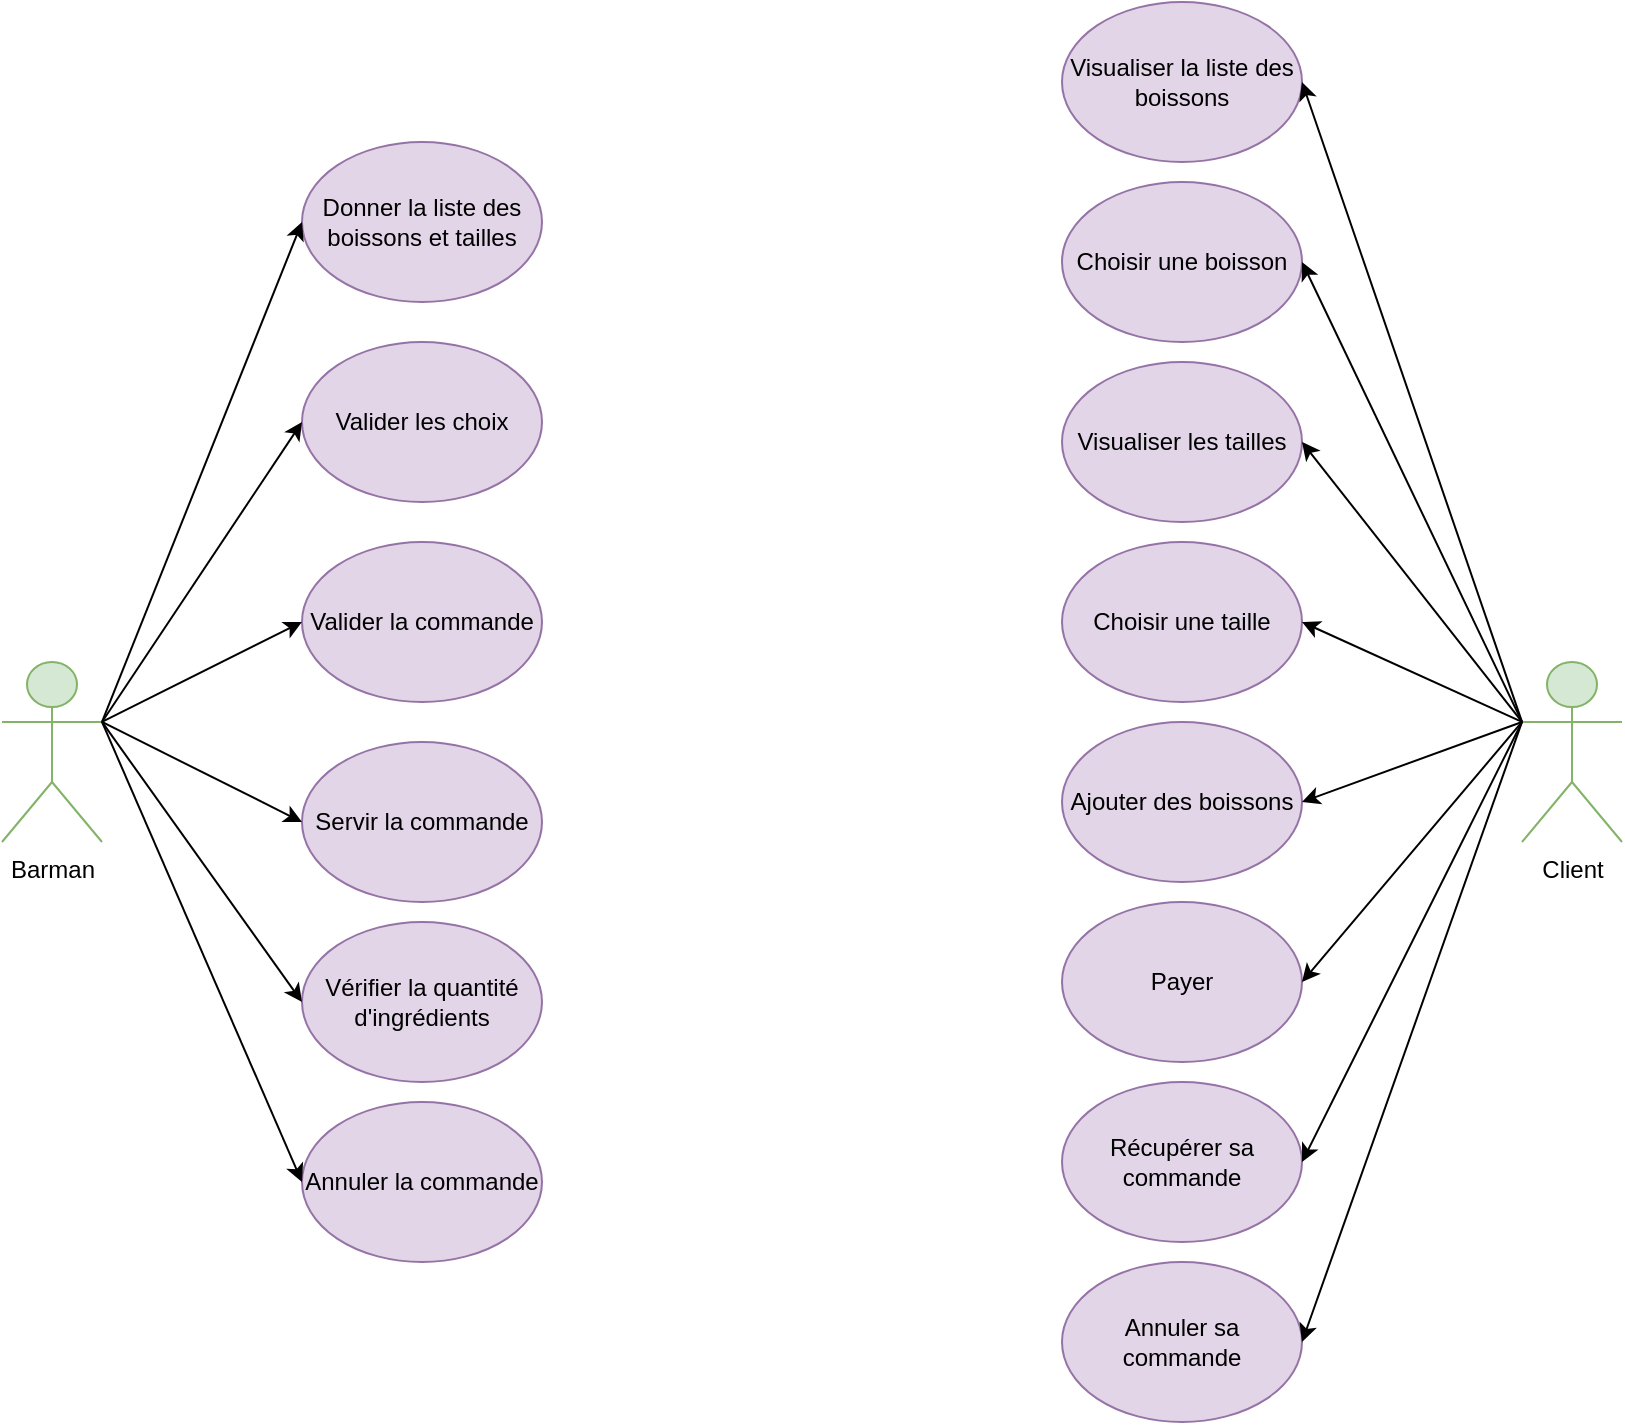 <mxfile version="18.1.3" type="device" pages="3"><diagram id="zLAqWNvzKp770L-3sMsX" name="Domaine"><mxGraphModel dx="1634" dy="793" grid="1" gridSize="10" guides="1" tooltips="1" connect="1" arrows="1" fold="1" page="1" pageScale="1" pageWidth="827" pageHeight="1169" math="0" shadow="0"><root><mxCell id="0"/><mxCell id="1" parent="0"/><mxCell id="AoV3LQLpRuvWJR7MN0ZH-1" value="Barman" style="shape=umlActor;verticalLabelPosition=bottom;verticalAlign=top;html=1;outlineConnect=0;fillColor=#d5e8d4;strokeColor=#82b366;" parent="1" vertex="1"><mxGeometry x="10" y="360" width="50" height="90" as="geometry"/></mxCell><mxCell id="AoV3LQLpRuvWJR7MN0ZH-2" value="Client" style="shape=umlActor;verticalLabelPosition=bottom;verticalAlign=top;html=1;outlineConnect=0;fillColor=#d5e8d4;strokeColor=#82b366;" parent="1" vertex="1"><mxGeometry x="770" y="360" width="50" height="90" as="geometry"/></mxCell><mxCell id="AoV3LQLpRuvWJR7MN0ZH-6" value="Visualiser la liste des boissons" style="ellipse;whiteSpace=wrap;html=1;fillColor=#e1d5e7;strokeColor=#9673a6;" parent="1" vertex="1"><mxGeometry x="540" y="30" width="120" height="80" as="geometry"/></mxCell><mxCell id="AoV3LQLpRuvWJR7MN0ZH-7" value="Choisir une boisson" style="ellipse;whiteSpace=wrap;html=1;fillColor=#e1d5e7;strokeColor=#9673a6;" parent="1" vertex="1"><mxGeometry x="540" y="120" width="120" height="80" as="geometry"/></mxCell><mxCell id="AoV3LQLpRuvWJR7MN0ZH-8" value="Visualiser les tailles" style="ellipse;whiteSpace=wrap;html=1;fillColor=#e1d5e7;strokeColor=#9673a6;" parent="1" vertex="1"><mxGeometry x="540" y="210" width="120" height="80" as="geometry"/></mxCell><mxCell id="AoV3LQLpRuvWJR7MN0ZH-9" value="Choisir une taille" style="ellipse;whiteSpace=wrap;html=1;fillColor=#e1d5e7;strokeColor=#9673a6;" parent="1" vertex="1"><mxGeometry x="540" y="300" width="120" height="80" as="geometry"/></mxCell><mxCell id="AoV3LQLpRuvWJR7MN0ZH-10" value="Payer" style="ellipse;whiteSpace=wrap;html=1;fillColor=#e1d5e7;strokeColor=#9673a6;" parent="1" vertex="1"><mxGeometry x="540" y="480" width="120" height="80" as="geometry"/></mxCell><mxCell id="AoV3LQLpRuvWJR7MN0ZH-11" value="Ajouter des boissons" style="ellipse;whiteSpace=wrap;html=1;fillColor=#e1d5e7;strokeColor=#9673a6;" parent="1" vertex="1"><mxGeometry x="540" y="390" width="120" height="80" as="geometry"/></mxCell><mxCell id="AoV3LQLpRuvWJR7MN0ZH-12" value="Récupérer sa commande" style="ellipse;whiteSpace=wrap;html=1;fillColor=#e1d5e7;strokeColor=#9673a6;" parent="1" vertex="1"><mxGeometry x="540" y="570" width="120" height="80" as="geometry"/></mxCell><mxCell id="AoV3LQLpRuvWJR7MN0ZH-14" value="Donner la liste des boissons et tailles" style="ellipse;whiteSpace=wrap;html=1;fillColor=#e1d5e7;strokeColor=#9673a6;" parent="1" vertex="1"><mxGeometry x="160" y="100" width="120" height="80" as="geometry"/></mxCell><mxCell id="AoV3LQLpRuvWJR7MN0ZH-15" value="Annuler sa commande" style="ellipse;whiteSpace=wrap;html=1;fillColor=#e1d5e7;strokeColor=#9673a6;" parent="1" vertex="1"><mxGeometry x="540" y="660" width="120" height="80" as="geometry"/></mxCell><mxCell id="AoV3LQLpRuvWJR7MN0ZH-16" value="Valider les choix" style="ellipse;whiteSpace=wrap;html=1;fillColor=#e1d5e7;strokeColor=#9673a6;" parent="1" vertex="1"><mxGeometry x="160" y="200" width="120" height="80" as="geometry"/></mxCell><mxCell id="AoV3LQLpRuvWJR7MN0ZH-17" value="Valider la commande" style="ellipse;whiteSpace=wrap;html=1;fillColor=#e1d5e7;strokeColor=#9673a6;" parent="1" vertex="1"><mxGeometry x="160" y="300" width="120" height="80" as="geometry"/></mxCell><mxCell id="AoV3LQLpRuvWJR7MN0ZH-18" value="Servir la commande" style="ellipse;whiteSpace=wrap;html=1;fillColor=#e1d5e7;strokeColor=#9673a6;" parent="1" vertex="1"><mxGeometry x="160" y="400" width="120" height="80" as="geometry"/></mxCell><mxCell id="AoV3LQLpRuvWJR7MN0ZH-19" value="" style="endArrow=classic;html=1;rounded=0;exitX=1;exitY=0.333;exitDx=0;exitDy=0;exitPerimeter=0;entryX=0;entryY=0.5;entryDx=0;entryDy=0;" parent="1" source="AoV3LQLpRuvWJR7MN0ZH-1" target="AoV3LQLpRuvWJR7MN0ZH-14" edge="1"><mxGeometry width="50" height="50" relative="1" as="geometry"><mxPoint x="370" y="450" as="sourcePoint"/><mxPoint x="420" y="400" as="targetPoint"/></mxGeometry></mxCell><mxCell id="AoV3LQLpRuvWJR7MN0ZH-21" value="" style="endArrow=classic;html=1;rounded=0;exitX=1;exitY=0.333;exitDx=0;exitDy=0;exitPerimeter=0;entryX=0;entryY=0.5;entryDx=0;entryDy=0;" parent="1" source="AoV3LQLpRuvWJR7MN0ZH-1" target="AoV3LQLpRuvWJR7MN0ZH-16" edge="1"><mxGeometry width="50" height="50" relative="1" as="geometry"><mxPoint x="370" y="450" as="sourcePoint"/><mxPoint x="420" y="400" as="targetPoint"/></mxGeometry></mxCell><mxCell id="AoV3LQLpRuvWJR7MN0ZH-22" value="" style="endArrow=classic;html=1;rounded=0;entryX=0;entryY=0.5;entryDx=0;entryDy=0;exitX=1;exitY=0.333;exitDx=0;exitDy=0;exitPerimeter=0;" parent="1" source="AoV3LQLpRuvWJR7MN0ZH-1" target="AoV3LQLpRuvWJR7MN0ZH-18" edge="1"><mxGeometry width="50" height="50" relative="1" as="geometry"><mxPoint x="70" y="360" as="sourcePoint"/><mxPoint x="420" y="400" as="targetPoint"/></mxGeometry></mxCell><mxCell id="AoV3LQLpRuvWJR7MN0ZH-23" value="" style="endArrow=classic;html=1;rounded=0;exitX=1;exitY=0.333;exitDx=0;exitDy=0;exitPerimeter=0;entryX=0;entryY=0.5;entryDx=0;entryDy=0;" parent="1" source="AoV3LQLpRuvWJR7MN0ZH-1" target="AoV3LQLpRuvWJR7MN0ZH-17" edge="1"><mxGeometry width="50" height="50" relative="1" as="geometry"><mxPoint x="370" y="450" as="sourcePoint"/><mxPoint x="420" y="400" as="targetPoint"/></mxGeometry></mxCell><mxCell id="AoV3LQLpRuvWJR7MN0ZH-29" value="" style="endArrow=classic;html=1;rounded=0;exitX=0;exitY=0.333;exitDx=0;exitDy=0;exitPerimeter=0;entryX=1;entryY=0.5;entryDx=0;entryDy=0;" parent="1" source="AoV3LQLpRuvWJR7MN0ZH-2" target="AoV3LQLpRuvWJR7MN0ZH-6" edge="1"><mxGeometry width="50" height="50" relative="1" as="geometry"><mxPoint x="370" y="430" as="sourcePoint"/><mxPoint x="420" y="380" as="targetPoint"/></mxGeometry></mxCell><mxCell id="AoV3LQLpRuvWJR7MN0ZH-30" value="" style="endArrow=classic;html=1;rounded=0;exitX=0;exitY=0.333;exitDx=0;exitDy=0;exitPerimeter=0;entryX=1;entryY=0.5;entryDx=0;entryDy=0;" parent="1" source="AoV3LQLpRuvWJR7MN0ZH-2" target="AoV3LQLpRuvWJR7MN0ZH-7" edge="1"><mxGeometry width="50" height="50" relative="1" as="geometry"><mxPoint x="380" y="440" as="sourcePoint"/><mxPoint x="430" y="390" as="targetPoint"/></mxGeometry></mxCell><mxCell id="AoV3LQLpRuvWJR7MN0ZH-31" value="" style="endArrow=classic;html=1;rounded=0;entryX=1;entryY=0.5;entryDx=0;entryDy=0;exitX=0;exitY=0.333;exitDx=0;exitDy=0;exitPerimeter=0;" parent="1" source="AoV3LQLpRuvWJR7MN0ZH-2" target="AoV3LQLpRuvWJR7MN0ZH-8" edge="1"><mxGeometry width="50" height="50" relative="1" as="geometry"><mxPoint x="750" y="340" as="sourcePoint"/><mxPoint x="440" y="400" as="targetPoint"/></mxGeometry></mxCell><mxCell id="AoV3LQLpRuvWJR7MN0ZH-32" value="" style="endArrow=classic;html=1;rounded=0;entryX=1;entryY=0.5;entryDx=0;entryDy=0;exitX=0;exitY=0.333;exitDx=0;exitDy=0;exitPerimeter=0;" parent="1" source="AoV3LQLpRuvWJR7MN0ZH-2" target="AoV3LQLpRuvWJR7MN0ZH-9" edge="1"><mxGeometry width="50" height="50" relative="1" as="geometry"><mxPoint x="750" y="340" as="sourcePoint"/><mxPoint x="450" y="410" as="targetPoint"/></mxGeometry></mxCell><mxCell id="AoV3LQLpRuvWJR7MN0ZH-33" value="" style="endArrow=classic;html=1;rounded=0;entryX=1;entryY=0.5;entryDx=0;entryDy=0;exitX=0;exitY=0.333;exitDx=0;exitDy=0;exitPerimeter=0;" parent="1" source="AoV3LQLpRuvWJR7MN0ZH-2" target="AoV3LQLpRuvWJR7MN0ZH-11" edge="1"><mxGeometry width="50" height="50" relative="1" as="geometry"><mxPoint x="750" y="340" as="sourcePoint"/><mxPoint x="460" y="420" as="targetPoint"/></mxGeometry></mxCell><mxCell id="AoV3LQLpRuvWJR7MN0ZH-34" value="" style="endArrow=classic;html=1;rounded=0;exitX=0;exitY=0.333;exitDx=0;exitDy=0;exitPerimeter=0;entryX=1;entryY=0.5;entryDx=0;entryDy=0;" parent="1" source="AoV3LQLpRuvWJR7MN0ZH-2" target="AoV3LQLpRuvWJR7MN0ZH-10" edge="1"><mxGeometry width="50" height="50" relative="1" as="geometry"><mxPoint x="420" y="480" as="sourcePoint"/><mxPoint x="470" y="430" as="targetPoint"/></mxGeometry></mxCell><mxCell id="AoV3LQLpRuvWJR7MN0ZH-35" value="" style="endArrow=classic;html=1;rounded=0;exitX=0;exitY=0.333;exitDx=0;exitDy=0;exitPerimeter=0;entryX=1;entryY=0.5;entryDx=0;entryDy=0;" parent="1" source="AoV3LQLpRuvWJR7MN0ZH-2" target="AoV3LQLpRuvWJR7MN0ZH-12" edge="1"><mxGeometry width="50" height="50" relative="1" as="geometry"><mxPoint x="430" y="490" as="sourcePoint"/><mxPoint x="480" y="440" as="targetPoint"/></mxGeometry></mxCell><mxCell id="AoV3LQLpRuvWJR7MN0ZH-36" value="" style="endArrow=classic;html=1;rounded=0;exitX=0;exitY=0.333;exitDx=0;exitDy=0;exitPerimeter=0;entryX=1;entryY=0.5;entryDx=0;entryDy=0;" parent="1" source="AoV3LQLpRuvWJR7MN0ZH-2" target="AoV3LQLpRuvWJR7MN0ZH-15" edge="1"><mxGeometry width="50" height="50" relative="1" as="geometry"><mxPoint x="440" y="500" as="sourcePoint"/><mxPoint x="490" y="450" as="targetPoint"/></mxGeometry></mxCell><mxCell id="AoV3LQLpRuvWJR7MN0ZH-42" value="Annuler la commande" style="ellipse;whiteSpace=wrap;html=1;fillColor=#e1d5e7;strokeColor=#9673a6;" parent="1" vertex="1"><mxGeometry x="160" y="580" width="120" height="80" as="geometry"/></mxCell><mxCell id="AoV3LQLpRuvWJR7MN0ZH-43" value="" style="endArrow=classic;html=1;rounded=0;entryX=0;entryY=0.5;entryDx=0;entryDy=0;exitX=1;exitY=0.333;exitDx=0;exitDy=0;exitPerimeter=0;" parent="1" source="AoV3LQLpRuvWJR7MN0ZH-1" target="AoV3LQLpRuvWJR7MN0ZH-42" edge="1"><mxGeometry width="50" height="50" relative="1" as="geometry"><mxPoint x="70" y="400" as="sourcePoint"/><mxPoint x="170" y="550" as="targetPoint"/></mxGeometry></mxCell><mxCell id="cbbPKDS5zYMnxZ3uKyMc-1" value="Vérifier la quantité d'ingrédients" style="ellipse;whiteSpace=wrap;html=1;fillColor=#e1d5e7;strokeColor=#9673a6;" parent="1" vertex="1"><mxGeometry x="160" y="490" width="120" height="80" as="geometry"/></mxCell><mxCell id="cbbPKDS5zYMnxZ3uKyMc-2" value="" style="endArrow=classic;html=1;rounded=0;entryX=0;entryY=0.5;entryDx=0;entryDy=0;exitX=1;exitY=0.333;exitDx=0;exitDy=0;exitPerimeter=0;" parent="1" source="AoV3LQLpRuvWJR7MN0ZH-1" target="cbbPKDS5zYMnxZ3uKyMc-1" edge="1"><mxGeometry width="50" height="50" relative="1" as="geometry"><mxPoint x="70" y="400" as="sourcePoint"/><mxPoint x="170" y="680" as="targetPoint"/></mxGeometry></mxCell></root></mxGraphModel></diagram><diagram id="RGKq_e7pFx8W7HG_VK0H" name="Etat transition"><mxGraphModel dx="1874" dy="793" grid="1" gridSize="10" guides="1" tooltips="1" connect="1" arrows="1" fold="1" page="1" pageScale="1" pageWidth="827" pageHeight="1169" math="0" shadow="0"><root><mxCell id="0"/><mxCell id="1" parent="0"/><mxCell id="L4dIn0vjWb_0Yoqm9R76-4" style="edgeStyle=orthogonalEdgeStyle;rounded=0;orthogonalLoop=1;jettySize=auto;html=1;" parent="1" source="L4dIn0vjWb_0Yoqm9R76-1" target="L4dIn0vjWb_0Yoqm9R76-2" edge="1"><mxGeometry relative="1" as="geometry"/></mxCell><mxCell id="L4dIn0vjWb_0Yoqm9R76-1" value="" style="ellipse;html=1;shape=startState;fillColor=#000000;strokeColor=#ff0000;" parent="1" vertex="1"><mxGeometry x="220" y="30" width="30" height="30" as="geometry"/></mxCell><mxCell id="L4dIn0vjWb_0Yoqm9R76-7" style="edgeStyle=orthogonalEdgeStyle;rounded=0;orthogonalLoop=1;jettySize=auto;html=1;exitX=0.5;exitY=1;exitDx=0;exitDy=0;entryX=0.5;entryY=0;entryDx=0;entryDy=0;" parent="1" source="L4dIn0vjWb_0Yoqm9R76-2" target="L4dIn0vjWb_0Yoqm9R76-6" edge="1"><mxGeometry relative="1" as="geometry"/></mxCell><mxCell id="0PvaVkvaKovklGP2Y6IH-2" style="edgeStyle=orthogonalEdgeStyle;rounded=0;orthogonalLoop=1;jettySize=auto;html=1;exitX=1;exitY=0.5;exitDx=0;exitDy=0;entryX=0.5;entryY=0;entryDx=0;entryDy=0;" parent="1" source="L4dIn0vjWb_0Yoqm9R76-2" target="L4dIn0vjWb_0Yoqm9R76-3" edge="1"><mxGeometry relative="1" as="geometry"/></mxCell><mxCell id="L4dIn0vjWb_0Yoqm9R76-2" value="consultée" style="rounded=1;whiteSpace=wrap;html=1;arcSize=40;fontColor=#000000;fillColor=#ffffc0;strokeColor=#ff0000;" parent="1" vertex="1"><mxGeometry x="175" y="130" width="120" height="40" as="geometry"/></mxCell><mxCell id="L4dIn0vjWb_0Yoqm9R76-3" value="" style="ellipse;html=1;shape=endState;fillColor=#000000;strokeColor=#ff0000;" parent="1" vertex="1"><mxGeometry x="560" y="695" width="30" height="30" as="geometry"/></mxCell><mxCell id="L4dIn0vjWb_0Yoqm9R76-5" value="demanderBoissonsTailles" style="text;html=1;align=center;verticalAlign=middle;whiteSpace=wrap;rounded=0;fillColor=#f5f5f5;fontColor=#333333;strokeColor=none;" parent="1" vertex="1"><mxGeometry x="207.5" y="80" width="55" height="30" as="geometry"/></mxCell><mxCell id="0PvaVkvaKovklGP2Y6IH-4" style="edgeStyle=orthogonalEdgeStyle;rounded=0;orthogonalLoop=1;jettySize=auto;html=1;exitX=1;exitY=0.5;exitDx=0;exitDy=0;entryX=0.5;entryY=0;entryDx=0;entryDy=0;" parent="1" source="L4dIn0vjWb_0Yoqm9R76-6" target="L4dIn0vjWb_0Yoqm9R76-3" edge="1"><mxGeometry relative="1" as="geometry"/></mxCell><mxCell id="oP9mf8MtN63acj7SlnKr-4" style="edgeStyle=orthogonalEdgeStyle;rounded=0;orthogonalLoop=1;jettySize=auto;html=1;entryX=0.5;entryY=0;entryDx=0;entryDy=0;endArrow=none;endFill=0;" edge="1" parent="1" source="L4dIn0vjWb_0Yoqm9R76-6" target="l7tJRsOL1lvn2Mrayn_3-1"><mxGeometry relative="1" as="geometry"/></mxCell><mxCell id="L4dIn0vjWb_0Yoqm9R76-6" value="selectionnée" style="rounded=1;whiteSpace=wrap;html=1;arcSize=40;fontColor=#000000;fillColor=#ffffc0;strokeColor=#ff0000;" parent="1" vertex="1"><mxGeometry x="175" y="240" width="120" height="40" as="geometry"/></mxCell><mxCell id="L4dIn0vjWb_0Yoqm9R76-8" value="selectionnerBoissonTailleQte" style="text;html=1;align=center;verticalAlign=middle;whiteSpace=wrap;rounded=0;fillColor=#f5f5f5;fontColor=#333333;strokeColor=none;" parent="1" vertex="1"><mxGeometry x="207.5" y="190" width="55" height="30" as="geometry"/></mxCell><mxCell id="bg94eufm4CpJS69al0QC-4" style="edgeStyle=elbowEdgeStyle;rounded=0;orthogonalLoop=1;jettySize=auto;elbow=vertical;html=1;endArrow=classic;endFill=1;" parent="1" edge="1"><mxGeometry relative="1" as="geometry"><mxPoint x="235" y="70" as="targetPoint"/><mxPoint x="80" y="480" as="sourcePoint"/><Array as="points"><mxPoint x="40" y="70"/><mxPoint x="110" y="70"/><mxPoint x="120" y="70"/></Array></mxGeometry></mxCell><mxCell id="oP9mf8MtN63acj7SlnKr-5" style="edgeStyle=orthogonalEdgeStyle;rounded=0;orthogonalLoop=1;jettySize=auto;html=1;exitX=0;exitY=0.5;exitDx=0;exitDy=0;endArrow=none;endFill=0;" edge="1" parent="1" source="t9lSAVehi0MAZUU_S70e-1"><mxGeometry relative="1" as="geometry"><mxPoint x="80" y="475" as="targetPoint"/><Array as="points"><mxPoint x="80" y="480"/></Array></mxGeometry></mxCell><mxCell id="oP9mf8MtN63acj7SlnKr-6" value="" style="edgeStyle=orthogonalEdgeStyle;rounded=0;orthogonalLoop=1;jettySize=auto;html=1;endArrow=none;endFill=0;" edge="1" parent="1" source="t9lSAVehi0MAZUU_S70e-1" target="l7tJRsOL1lvn2Mrayn_3-9"><mxGeometry relative="1" as="geometry"/></mxCell><mxCell id="oP9mf8MtN63acj7SlnKr-11" style="edgeStyle=orthogonalEdgeStyle;rounded=0;orthogonalLoop=1;jettySize=auto;html=1;entryX=0.5;entryY=0;entryDx=0;entryDy=0;endArrow=classic;endFill=1;" edge="1" parent="1" source="t9lSAVehi0MAZUU_S70e-1" target="t9lSAVehi0MAZUU_S70e-4"><mxGeometry relative="1" as="geometry"/></mxCell><mxCell id="t9lSAVehi0MAZUU_S70e-1" value="validée" style="rounded=1;whiteSpace=wrap;html=1;arcSize=40;fontColor=#000000;fillColor=#ffffc0;strokeColor=#ff0000;" parent="1" vertex="1"><mxGeometry x="175" y="460" width="120" height="40" as="geometry"/></mxCell><mxCell id="t9lSAVehi0MAZUU_S70e-8" style="edgeStyle=orthogonalEdgeStyle;rounded=0;orthogonalLoop=1;jettySize=auto;html=1;exitX=0.5;exitY=1;exitDx=0;exitDy=0;entryX=0.5;entryY=0;entryDx=0;entryDy=0;startArrow=none;" parent="1" source="t9lSAVehi0MAZUU_S70e-9" target="t9lSAVehi0MAZUU_S70e-7" edge="1"><mxGeometry relative="1" as="geometry"/></mxCell><mxCell id="0PvaVkvaKovklGP2Y6IH-7" style="edgeStyle=orthogonalEdgeStyle;rounded=0;orthogonalLoop=1;jettySize=auto;html=1;exitX=1;exitY=0.5;exitDx=0;exitDy=0;entryX=0.5;entryY=0;entryDx=0;entryDy=0;" parent="1" source="t9lSAVehi0MAZUU_S70e-4" target="L4dIn0vjWb_0Yoqm9R76-3" edge="1"><mxGeometry relative="1" as="geometry"/></mxCell><mxCell id="t9lSAVehi0MAZUU_S70e-4" value="payée" style="rounded=1;whiteSpace=wrap;html=1;arcSize=40;fontColor=#000000;fillColor=#ffffc0;strokeColor=#ff0000;" parent="1" vertex="1"><mxGeometry x="175" y="570" width="120" height="40" as="geometry"/></mxCell><mxCell id="0PvaVkvaKovklGP2Y6IH-14" style="edgeStyle=orthogonalEdgeStyle;rounded=0;orthogonalLoop=1;jettySize=auto;html=1;exitX=1;exitY=0.5;exitDx=0;exitDy=0;entryX=0;entryY=0.5;entryDx=0;entryDy=0;" parent="1" source="t9lSAVehi0MAZUU_S70e-7" target="L4dIn0vjWb_0Yoqm9R76-3" edge="1"><mxGeometry relative="1" as="geometry"/></mxCell><mxCell id="t9lSAVehi0MAZUU_S70e-7" value="récupérée" style="rounded=1;whiteSpace=wrap;html=1;arcSize=40;fontColor=#000000;fillColor=#ffffc0;strokeColor=#ff0000;" parent="1" vertex="1"><mxGeometry x="175" y="690" width="120" height="40" as="geometry"/></mxCell><mxCell id="t9lSAVehi0MAZUU_S70e-9" value="récupérerCommande" style="text;html=1;align=center;verticalAlign=middle;whiteSpace=wrap;rounded=0;fillColor=#f5f5f5;fontColor=#333333;strokeColor=none;" parent="1" vertex="1"><mxGeometry x="163.75" y="630" width="142.5" height="30" as="geometry"/></mxCell><mxCell id="t9lSAVehi0MAZUU_S70e-10" value="" style="edgeStyle=orthogonalEdgeStyle;rounded=0;orthogonalLoop=1;jettySize=auto;html=1;exitX=0.5;exitY=1;exitDx=0;exitDy=0;entryX=0.5;entryY=0;entryDx=0;entryDy=0;endArrow=none;" parent="1" source="t9lSAVehi0MAZUU_S70e-4" target="t9lSAVehi0MAZUU_S70e-9" edge="1"><mxGeometry relative="1" as="geometry"><mxPoint x="235" y="610" as="sourcePoint"/><mxPoint x="235" y="665" as="targetPoint"/></mxGeometry></mxCell><mxCell id="0PvaVkvaKovklGP2Y6IH-8" value="annulerCommande" style="text;html=1;align=center;verticalAlign=middle;whiteSpace=wrap;rounded=0;fillColor=#f5f5f5;fontColor=#333333;strokeColor=none;" parent="1" vertex="1"><mxGeometry x="357" y="136" width="176" height="30" as="geometry"/></mxCell><mxCell id="0PvaVkvaKovklGP2Y6IH-11" value="annulerCommande" style="text;html=1;align=center;verticalAlign=middle;whiteSpace=wrap;rounded=0;fillColor=#f5f5f5;fontColor=#333333;strokeColor=none;" parent="1" vertex="1"><mxGeometry x="357" y="245" width="176" height="30" as="geometry"/></mxCell><mxCell id="0PvaVkvaKovklGP2Y6IH-13" value="annulerCommande" style="text;html=1;align=center;verticalAlign=middle;whiteSpace=wrap;rounded=0;fillColor=#f5f5f5;fontColor=#333333;strokeColor=none;" parent="1" vertex="1"><mxGeometry x="357" y="575" width="176" height="30" as="geometry"/></mxCell><mxCell id="0PvaVkvaKovklGP2Y6IH-15" value="terminer" style="text;html=1;align=center;verticalAlign=middle;whiteSpace=wrap;rounded=0;fillColor=#f5f5f5;fontColor=#333333;strokeColor=none;" parent="1" vertex="1"><mxGeometry x="357" y="695" width="176" height="30" as="geometry"/></mxCell><mxCell id="oP9mf8MtN63acj7SlnKr-10" style="edgeStyle=orthogonalEdgeStyle;rounded=0;orthogonalLoop=1;jettySize=auto;html=1;entryX=0.5;entryY=0;entryDx=0;entryDy=0;endArrow=classic;endFill=1;" edge="1" parent="1" source="l7tJRsOL1lvn2Mrayn_3-1" target="t9lSAVehi0MAZUU_S70e-1"><mxGeometry relative="1" as="geometry"/></mxCell><mxCell id="nGDK4txK8x4ujnItoSaV-1" style="edgeStyle=orthogonalEdgeStyle;rounded=0;orthogonalLoop=1;jettySize=auto;html=1;entryX=0.5;entryY=0;entryDx=0;entryDy=0;endArrow=classic;endFill=1;" edge="1" parent="1" source="l7tJRsOL1lvn2Mrayn_3-1" target="L4dIn0vjWb_0Yoqm9R76-3"><mxGeometry relative="1" as="geometry"/></mxCell><mxCell id="l7tJRsOL1lvn2Mrayn_3-1" value="vérifié" style="rounded=1;whiteSpace=wrap;html=1;arcSize=40;fontColor=#000000;fillColor=#ffffc0;strokeColor=#ff0000;" parent="1" vertex="1"><mxGeometry x="175" y="350" width="120" height="40" as="geometry"/></mxCell><mxCell id="l7tJRsOL1lvn2Mrayn_3-4" style="edgeStyle=elbowEdgeStyle;rounded=0;orthogonalLoop=1;jettySize=auto;elbow=vertical;html=1;exitX=0.75;exitY=1;exitDx=0;exitDy=0;endArrow=classic;endFill=1;" parent="1" edge="1"><mxGeometry relative="1" as="geometry"><mxPoint x="270.625" y="550" as="sourcePoint"/><mxPoint x="270.625" y="550" as="targetPoint"/></mxGeometry></mxCell><mxCell id="l7tJRsOL1lvn2Mrayn_3-5" value="payer" style="text;html=1;align=center;verticalAlign=middle;whiteSpace=wrap;rounded=0;fillColor=#f5f5f5;fontColor=#333333;strokeColor=none;" parent="1" vertex="1"><mxGeometry x="163.75" y="520" width="142.5" height="30" as="geometry"/></mxCell><mxCell id="l7tJRsOL1lvn2Mrayn_3-6" value="vérifierStock" style="text;html=1;align=center;verticalAlign=middle;whiteSpace=wrap;rounded=0;fillColor=#f5f5f5;fontColor=#333333;strokeColor=none;" parent="1" vertex="1"><mxGeometry x="163.75" y="300" width="142.5" height="30" as="geometry"/></mxCell><mxCell id="oP9mf8MtN63acj7SlnKr-9" style="edgeStyle=orthogonalEdgeStyle;rounded=0;orthogonalLoop=1;jettySize=auto;html=1;entryX=0.5;entryY=0;entryDx=0;entryDy=0;endArrow=none;endFill=0;" edge="1" parent="1" source="l7tJRsOL1lvn2Mrayn_3-9" target="L4dIn0vjWb_0Yoqm9R76-3"><mxGeometry relative="1" as="geometry"/></mxCell><mxCell id="l7tJRsOL1lvn2Mrayn_3-9" value="annulerCommande" style="text;html=1;align=center;verticalAlign=middle;whiteSpace=wrap;rounded=0;fillColor=#f5f5f5;fontColor=#333333;strokeColor=none;" parent="1" vertex="1"><mxGeometry x="357" y="465" width="176" height="30" as="geometry"/></mxCell><mxCell id="oP9mf8MtN63acj7SlnKr-12" value="validerCommande" style="text;html=1;align=center;verticalAlign=middle;whiteSpace=wrap;rounded=0;fillColor=#f5f5f5;fontColor=#333333;strokeColor=none;" vertex="1" parent="1"><mxGeometry x="163.75" y="410" width="142.5" height="30" as="geometry"/></mxCell><mxCell id="nGDK4txK8x4ujnItoSaV-2" value="annulerCommande" style="text;html=1;align=center;verticalAlign=middle;whiteSpace=wrap;rounded=0;fillColor=#f5f5f5;fontColor=#333333;strokeColor=none;" vertex="1" parent="1"><mxGeometry x="357" y="355" width="176" height="30" as="geometry"/></mxCell></root></mxGraphModel></diagram><diagram id="9Ct-GABiraQRz5QenKr7" name="Classe"><mxGraphModel dx="1874" dy="793" grid="1" gridSize="10" guides="1" tooltips="1" connect="1" arrows="1" fold="1" page="1" pageScale="1" pageWidth="827" pageHeight="1169" math="0" shadow="0"><root><mxCell id="0"/><mxCell id="1" parent="0"/><mxCell id="OH32YSV_VUqV5xNzR4IT-5" style="edgeStyle=elbowEdgeStyle;rounded=0;orthogonalLoop=1;jettySize=auto;elbow=vertical;html=1;exitX=1;exitY=0.25;exitDx=0;exitDy=0;entryX=0;entryY=0.5;entryDx=0;entryDy=0;endArrow=none;endFill=0;" parent="1" source="ZwqVE02oWOVMMi1FIX5L-1" target="unVzSHcj1n57sfxXqqk8-4" edge="1"><mxGeometry relative="1" as="geometry"/></mxCell><mxCell id="Enzo4vezD7TbQ7BTFGEe-2" style="edgeStyle=elbowEdgeStyle;rounded=0;orthogonalLoop=1;jettySize=auto;elbow=vertical;html=1;entryX=0.5;entryY=0;entryDx=0;entryDy=0;endArrow=none;endFill=0;" parent="1" source="ZwqVE02oWOVMMi1FIX5L-1" target="OH32YSV_VUqV5xNzR4IT-8" edge="1"><mxGeometry relative="1" as="geometry"/></mxCell><mxCell id="ZwqVE02oWOVMMi1FIX5L-1" value="Jus" style="swimlane;fontStyle=1;align=center;verticalAlign=top;childLayout=stackLayout;horizontal=1;startSize=26;horizontalStack=0;resizeParent=1;resizeParentMax=0;resizeLast=0;collapsible=1;marginBottom=0;" parent="1" vertex="1"><mxGeometry x="10" y="439" width="220" height="90" as="geometry"/></mxCell><mxCell id="ZwqVE02oWOVMMi1FIX5L-2" value="+ nom : string&#xA;+ ingredients : dict&lt;Ingredient,float&gt;&#xA;+ prix : float&#xA;" style="text;strokeColor=none;fillColor=none;align=left;verticalAlign=top;spacingLeft=4;spacingRight=4;overflow=hidden;rotatable=0;points=[[0,0.5],[1,0.5]];portConstraint=eastwest;" parent="ZwqVE02oWOVMMi1FIX5L-1" vertex="1"><mxGeometry y="26" width="220" height="64" as="geometry"/></mxCell><mxCell id="OH32YSV_VUqV5xNzR4IT-1" style="edgeStyle=elbowEdgeStyle;rounded=0;orthogonalLoop=1;jettySize=auto;elbow=vertical;html=1;exitX=0.5;exitY=0;exitDx=0;exitDy=0;entryX=0.5;entryY=1;entryDx=0;entryDy=0;endArrow=none;endFill=0;" parent="1" source="bE6e_z9nCwFYUSEckK1W-1" target="bE6e_z9nCwFYUSEckK1W-5" edge="1"><mxGeometry relative="1" as="geometry"/></mxCell><mxCell id="OH32YSV_VUqV5xNzR4IT-2" style="edgeStyle=elbowEdgeStyle;rounded=0;orthogonalLoop=1;jettySize=auto;elbow=vertical;html=1;exitX=0.5;exitY=1;exitDx=0;exitDy=0;entryX=0.5;entryY=0;entryDx=0;entryDy=0;endArrow=none;endFill=0;" parent="1" source="bE6e_z9nCwFYUSEckK1W-1" target="ZwqVE02oWOVMMi1FIX5L-1" edge="1"><mxGeometry relative="1" as="geometry"/></mxCell><mxCell id="bE6e_z9nCwFYUSEckK1W-1" value="Commande" style="swimlane;fontStyle=1;align=center;verticalAlign=top;childLayout=stackLayout;horizontal=1;startSize=26;horizontalStack=0;resizeParent=1;resizeParentMax=0;resizeLast=0;collapsible=1;marginBottom=0;" parent="1" vertex="1"><mxGeometry x="10" y="279" width="220" height="90" as="geometry"/></mxCell><mxCell id="bE6e_z9nCwFYUSEckK1W-2" value="+ jus : Jus&#xA;+ taille : Taille&#xA;+ quantite : int&#xA;+ prix : float&#xA;" style="text;strokeColor=none;fillColor=none;align=left;verticalAlign=top;spacingLeft=4;spacingRight=4;overflow=hidden;rotatable=0;points=[[0,0.5],[1,0.5]];portConstraint=eastwest;" parent="bE6e_z9nCwFYUSEckK1W-1" vertex="1"><mxGeometry y="26" width="220" height="64" as="geometry"/></mxCell><mxCell id="bE6e_z9nCwFYUSEckK1W-5" value="Taille" style="swimlane;fontStyle=1;align=center;verticalAlign=top;childLayout=stackLayout;horizontal=1;startSize=26;horizontalStack=0;resizeParent=1;resizeParentMax=0;resizeLast=0;collapsible=1;marginBottom=0;" parent="1" vertex="1"><mxGeometry x="10" y="100" width="220" height="90" as="geometry"/></mxCell><mxCell id="bE6e_z9nCwFYUSEckK1W-6" value="+ petit&#xA;+ moyen&#xA;+ grand&#xA;" style="text;strokeColor=none;fillColor=none;align=left;verticalAlign=top;spacingLeft=4;spacingRight=4;overflow=hidden;rotatable=0;points=[[0,0.5],[1,0.5]];portConstraint=eastwest;" parent="bE6e_z9nCwFYUSEckK1W-5" vertex="1"><mxGeometry y="26" width="220" height="64" as="geometry"/></mxCell><mxCell id="unVzSHcj1n57sfxXqqk8-1" value="Barman" style="swimlane;fontStyle=1;align=center;verticalAlign=top;childLayout=stackLayout;horizontal=1;startSize=26;horizontalStack=0;resizeParent=1;resizeParentMax=0;resizeLast=0;collapsible=1;marginBottom=0;" parent="1" vertex="1"><mxGeometry x="400" y="310" width="350" height="190" as="geometry"/></mxCell><mxCell id="unVzSHcj1n57sfxXqqk8-2" value="- listeJus : Array&lt;Jus&gt;&#xA;- listeCommande : Array&lt;Commande&gt;&#xA;- chiffreAffaires : float&#xA;&#xA;" style="text;strokeColor=none;fillColor=none;align=left;verticalAlign=top;spacingLeft=4;spacingRight=4;overflow=hidden;rotatable=0;points=[[0,0.5],[1,0.5]];portConstraint=eastwest;" parent="unVzSHcj1n57sfxXqqk8-1" vertex="1"><mxGeometry y="26" width="350" height="64" as="geometry"/></mxCell><mxCell id="unVzSHcj1n57sfxXqqk8-3" value="" style="line;strokeWidth=1;fillColor=none;align=left;verticalAlign=middle;spacingTop=-1;spacingLeft=3;spacingRight=3;rotatable=0;labelPosition=right;points=[];portConstraint=eastwest;" parent="unVzSHcj1n57sfxXqqk8-1" vertex="1"><mxGeometry y="90" width="350" height="8" as="geometry"/></mxCell><mxCell id="unVzSHcj1n57sfxXqqk8-4" value="+ demanderBoissons() : Array&lt;Jus&gt;&#xA;+ ajouterCommande(Commande commande) : boolean&#xA;+ vérifierQuantite() : boolean&#xA;+ payer(float somme) : float&#xA;+ annuler() : void&#xA;+ servir() : void&#xA;&#xA;&#xA;" style="text;strokeColor=none;fillColor=none;align=left;verticalAlign=top;spacingLeft=4;spacingRight=4;overflow=hidden;rotatable=0;points=[[0,0.5],[1,0.5]];portConstraint=eastwest;" parent="unVzSHcj1n57sfxXqqk8-1" vertex="1"><mxGeometry y="98" width="350" height="92" as="geometry"/></mxCell><mxCell id="OH32YSV_VUqV5xNzR4IT-4" style="edgeStyle=elbowEdgeStyle;rounded=0;orthogonalLoop=1;jettySize=auto;elbow=vertical;html=1;exitX=1;exitY=0.5;exitDx=0;exitDy=0;entryX=0.006;entryY=0.016;entryDx=0;entryDy=0;entryPerimeter=0;endArrow=none;endFill=0;" parent="1" source="bE6e_z9nCwFYUSEckK1W-2" target="unVzSHcj1n57sfxXqqk8-2" edge="1"><mxGeometry relative="1" as="geometry"/></mxCell><mxCell id="OH32YSV_VUqV5xNzR4IT-8" value="Ingrédient" style="swimlane;fontStyle=1;align=center;verticalAlign=top;childLayout=stackLayout;horizontal=1;startSize=26;horizontalStack=0;resizeParent=1;resizeParentMax=0;resizeLast=0;collapsible=1;marginBottom=0;" parent="1" vertex="1"><mxGeometry x="10" y="590" width="220" height="90" as="geometry"/></mxCell><mxCell id="OH32YSV_VUqV5xNzR4IT-9" value="+ nom : string&#xA;+ quantite : float&#xA;" style="text;strokeColor=none;fillColor=none;align=left;verticalAlign=top;spacingLeft=4;spacingRight=4;overflow=hidden;rotatable=0;points=[[0,0.5],[1,0.5]];portConstraint=eastwest;" parent="OH32YSV_VUqV5xNzR4IT-8" vertex="1"><mxGeometry y="26" width="220" height="64" as="geometry"/></mxCell><mxCell id="Enzo4vezD7TbQ7BTFGEe-1" style="edgeStyle=elbowEdgeStyle;rounded=0;orthogonalLoop=1;jettySize=auto;elbow=vertical;html=1;exitX=1;exitY=0.5;exitDx=0;exitDy=0;entryX=0.18;entryY=1.011;entryDx=0;entryDy=0;entryPerimeter=0;endArrow=none;endFill=0;" parent="1" source="OH32YSV_VUqV5xNzR4IT-9" target="unVzSHcj1n57sfxXqqk8-4" edge="1"><mxGeometry relative="1" as="geometry"><Array as="points"><mxPoint x="340" y="650"/></Array></mxGeometry></mxCell></root></mxGraphModel></diagram></mxfile>